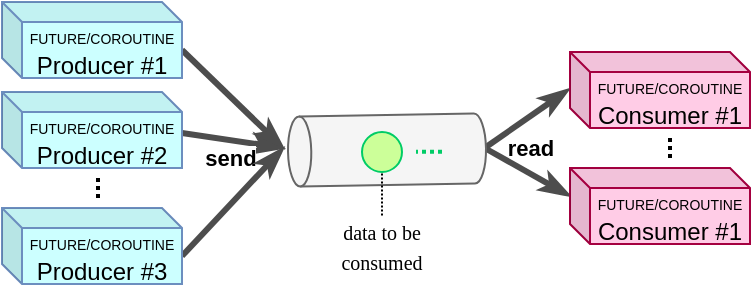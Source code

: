 <mxfile version="23.1.5" type="device" pages="6">
  <diagram id="aMwOTs6f9R6VMjx3bppE" name="Page-1">
    <mxGraphModel dx="555" dy="379" grid="1" gridSize="10" guides="1" tooltips="1" connect="1" arrows="1" fold="1" page="1" pageScale="1" pageWidth="1169" pageHeight="827" math="0" shadow="0">
      <root>
        <mxCell id="0" />
        <mxCell id="1" parent="0" />
        <mxCell id="mugfAPzPrLLupBdJbm17-26" value="" style="endArrow=classicThin;html=1;rounded=1;sketch=0;curved=0;entryX=0;entryY=0.5;entryDx=2.7;entryDy=0;entryPerimeter=0;exitX=1;exitY=0.5;exitDx=0;exitDy=0;strokeColor=#4D4D4D;strokeWidth=3;endFill=1;" parent="1" edge="1">
          <mxGeometry width="50" height="50" relative="1" as="geometry">
            <mxPoint x="282" y="222.5" as="sourcePoint" />
            <mxPoint x="332.7" y="230" as="targetPoint" />
          </mxGeometry>
        </mxCell>
        <mxCell id="mugfAPzPrLLupBdJbm17-11" value="" style="endArrow=classicThin;html=1;rounded=1;sketch=0;curved=0;entryX=0;entryY=0.5;entryDx=2.7;entryDy=0;entryPerimeter=0;exitX=0;exitY=0;exitDx=90;exitDy=24;exitPerimeter=0;strokeColor=#4D4D4D;strokeWidth=3;endFill=1;" parent="1" source="PeGZlQfUJxuQuzUFIjWj-1" edge="1">
          <mxGeometry width="50" height="50" relative="1" as="geometry">
            <mxPoint x="282" y="192.5" as="sourcePoint" />
            <mxPoint x="332.7" y="230" as="targetPoint" />
          </mxGeometry>
        </mxCell>
        <mxCell id="mugfAPzPrLLupBdJbm17-13" value="&lt;b&gt;send&lt;/b&gt;" style="edgeLabel;html=1;align=center;verticalAlign=middle;resizable=0;points=[];labelBackgroundColor=#FFFFFF;" parent="mugfAPzPrLLupBdJbm17-11" vertex="1" connectable="0">
          <mxGeometry x="-0.098" y="-1" relative="1" as="geometry">
            <mxPoint x="1" y="31" as="offset" />
          </mxGeometry>
        </mxCell>
        <mxCell id="mugfAPzPrLLupBdJbm17-15" value="" style="endArrow=classicThin;html=1;rounded=1;sketch=0;curved=0;entryX=-0.005;entryY=0.489;entryDx=0;entryDy=0;exitX=1;exitY=0.5;exitDx=-2.7;exitDy=0;exitPerimeter=0;entryPerimeter=0;strokeColor=#4D4D4D;strokeWidth=3;endFill=1;" parent="1" target="PeGZlQfUJxuQuzUFIjWj-4" edge="1">
          <mxGeometry width="50" height="50" relative="1" as="geometry">
            <mxPoint x="433.3" y="230" as="sourcePoint" />
            <mxPoint x="481.0" y="200.5" as="targetPoint" />
          </mxGeometry>
        </mxCell>
        <mxCell id="mugfAPzPrLLupBdJbm17-16" value="&lt;b&gt;read&lt;/b&gt;" style="edgeLabel;html=1;align=center;verticalAlign=middle;resizable=0;points=[];" parent="mugfAPzPrLLupBdJbm17-15" vertex="1" connectable="0">
          <mxGeometry x="-0.098" y="-1" relative="1" as="geometry">
            <mxPoint x="3" y="12" as="offset" />
          </mxGeometry>
        </mxCell>
        <mxCell id="mugfAPzPrLLupBdJbm17-21" style="rounded=0;sketch=0;orthogonalLoop=1;jettySize=auto;html=1;exitX=0;exitY=0;exitDx=0;exitDy=14;entryX=1;entryY=0.5;entryDx=-2.7;entryDy=0;entryPerimeter=0;startArrow=classicThin;startFill=1;endArrow=none;endFill=0;exitPerimeter=0;strokeColor=#4D4D4D;strokeWidth=3;" parent="1" source="PeGZlQfUJxuQuzUFIjWj-5" edge="1">
          <mxGeometry relative="1" as="geometry">
            <mxPoint x="481.0" y="247.5" as="sourcePoint" />
            <mxPoint x="433.3" y="230" as="targetPoint" />
          </mxGeometry>
        </mxCell>
        <mxCell id="mugfAPzPrLLupBdJbm17-22" value="" style="endArrow=none;dashed=1;html=1;rounded=0;sketch=0;dashPattern=1 1;strokeWidth=2;" parent="1" edge="1">
          <mxGeometry width="50" height="50" relative="1" as="geometry">
            <mxPoint x="526" y="225" as="sourcePoint" />
            <mxPoint x="526" y="235" as="targetPoint" />
          </mxGeometry>
        </mxCell>
        <mxCell id="mugfAPzPrLLupBdJbm17-25" value="" style="endArrow=none;dashed=1;html=1;rounded=0;sketch=0;dashPattern=1 1;strokeWidth=2;" parent="1" edge="1">
          <mxGeometry width="50" height="50" relative="1" as="geometry">
            <mxPoint x="240" y="245" as="sourcePoint" />
            <mxPoint x="240" y="255" as="targetPoint" />
          </mxGeometry>
        </mxCell>
        <mxCell id="mugfAPzPrLLupBdJbm17-28" value="" style="endArrow=classicThin;html=1;rounded=1;sketch=0;curved=0;entryX=0;entryY=0.5;entryDx=2.7;entryDy=0;entryPerimeter=0;exitX=0;exitY=0;exitDx=90;exitDy=24;exitPerimeter=0;strokeColor=#4D4D4D;strokeWidth=3;endFill=1;" parent="1" source="PeGZlQfUJxuQuzUFIjWj-3" edge="1">
          <mxGeometry width="50" height="50" relative="1" as="geometry">
            <mxPoint x="282" y="264.5" as="sourcePoint" />
            <mxPoint x="332.7" y="230" as="targetPoint" />
          </mxGeometry>
        </mxCell>
        <mxCell id="PeGZlQfUJxuQuzUFIjWj-1" value="&lt;font style=&quot;font-size: 7px;&quot;&gt;FUTURE/COROUTINE&lt;br&gt;&lt;/font&gt;Producer #1" style="shape=cube;whiteSpace=wrap;html=1;boundedLbl=1;backgroundOutline=1;darkOpacity=0.05;darkOpacity2=0.1;size=10;fillColor=#CCFFFF;strokeColor=#6c8ebf;" parent="1" vertex="1">
          <mxGeometry x="192" y="157" width="90" height="38" as="geometry" />
        </mxCell>
        <mxCell id="PeGZlQfUJxuQuzUFIjWj-2" value="&lt;font style=&quot;font-size: 7px;&quot;&gt;FUTURE/COROUTINE&lt;br style=&quot;&quot;&gt;&lt;/font&gt;Producer #2" style="shape=cube;whiteSpace=wrap;html=1;boundedLbl=1;backgroundOutline=1;darkOpacity=0.05;darkOpacity2=0.1;size=10;fillColor=#CCFFFF;strokeColor=#6c8ebf;" parent="1" vertex="1">
          <mxGeometry x="192" y="202" width="90" height="38" as="geometry" />
        </mxCell>
        <mxCell id="PeGZlQfUJxuQuzUFIjWj-3" value="&lt;font style=&quot;font-size: 7px;&quot;&gt;FUTURE/COROUTINE&lt;br style=&quot;border-color: var(--border-color);&quot;&gt;&lt;/font&gt;Producer #3" style="shape=cube;whiteSpace=wrap;html=1;boundedLbl=1;backgroundOutline=1;darkOpacity=0.05;darkOpacity2=0.1;size=10;fillColor=#CCFFFF;strokeColor=#6c8ebf;" parent="1" vertex="1">
          <mxGeometry x="192" y="260" width="90" height="38" as="geometry" />
        </mxCell>
        <mxCell id="PeGZlQfUJxuQuzUFIjWj-4" value="&lt;font style=&quot;&quot; color=&quot;#000000&quot;&gt;&lt;span style=&quot;font-size: 7px;&quot;&gt;FUTURE/COROUTINE&lt;/span&gt;&lt;br style=&quot;border-color: var(--border-color); font-size: 7px;&quot;&gt;&lt;font style=&quot;font-size: 12px;&quot;&gt;Consumer #1&lt;/font&gt;&lt;/font&gt;" style="shape=cube;whiteSpace=wrap;html=1;boundedLbl=1;backgroundOutline=1;darkOpacity=0.05;darkOpacity2=0.1;size=10;fillColor=#FFCCE6;strokeColor=#A50040;fontColor=#ffffff;" parent="1" vertex="1">
          <mxGeometry x="476" y="182" width="90" height="38" as="geometry" />
        </mxCell>
        <mxCell id="PeGZlQfUJxuQuzUFIjWj-5" value="&lt;font color=&quot;#000000&quot; style=&quot;font-size: 7px;&quot;&gt;FUTURE/COROUTINE&lt;br style=&quot;border-color: var(--border-color);&quot;&gt;&lt;/font&gt;&lt;font color=&quot;#000000&quot;&gt;Consumer #1&lt;/font&gt;" style="shape=cube;whiteSpace=wrap;html=1;boundedLbl=1;backgroundOutline=1;darkOpacity=0.05;darkOpacity2=0.1;size=10;fillColor=#FFCCE6;strokeColor=#A50040;fontColor=#ffffff;" parent="1" vertex="1">
          <mxGeometry x="476" y="240" width="90" height="38" as="geometry" />
        </mxCell>
        <mxCell id="PeGZlQfUJxuQuzUFIjWj-15" value="" style="endArrow=none;dashed=1;html=1;dashPattern=1 3;strokeWidth=2;rounded=0;strokeColor=#FFFF66;" parent="1" edge="1">
          <mxGeometry width="50" height="50" relative="1" as="geometry">
            <mxPoint x="423" y="230" as="sourcePoint" />
            <mxPoint x="403" y="230" as="targetPoint" />
          </mxGeometry>
        </mxCell>
        <mxCell id="PeGZlQfUJxuQuzUFIjWj-16" value="" style="shape=cylinder3;whiteSpace=wrap;html=1;boundedLbl=1;backgroundOutline=1;size=5.817;rotation=-91;fillColor=#f5f5f5;strokeColor=#666666;fontColor=#333333;" parent="1" vertex="1">
          <mxGeometry x="367" y="181.51" width="35" height="99" as="geometry" />
        </mxCell>
        <mxCell id="PeGZlQfUJxuQuzUFIjWj-20" value="" style="endArrow=none;dashed=1;html=1;rounded=0;sketch=0;dashPattern=1 1;strokeWidth=2;strokeColor=#00CC66;" parent="1" edge="1">
          <mxGeometry width="50" height="50" relative="1" as="geometry">
            <mxPoint x="412" y="231.84" as="sourcePoint" />
            <mxPoint x="399" y="231.84" as="targetPoint" />
          </mxGeometry>
        </mxCell>
        <mxCell id="PeGZlQfUJxuQuzUFIjWj-21" value="" style="ellipse;whiteSpace=wrap;html=1;aspect=fixed;fillColor=#CCFF99;strokeColor=#00CC66;fontColor=#ffffff;" parent="1" vertex="1">
          <mxGeometry x="372" y="222.01" width="20" height="20" as="geometry" />
        </mxCell>
        <mxCell id="PeGZlQfUJxuQuzUFIjWj-22" value="" style="endArrow=none;html=1;rounded=0;entryX=0.5;entryY=1;entryDx=0;entryDy=0;dashed=1;endFill=0;exitX=0.5;exitY=0;exitDx=0;exitDy=0;dashPattern=1 1;" parent="1" source="PeGZlQfUJxuQuzUFIjWj-23" target="PeGZlQfUJxuQuzUFIjWj-21" edge="1">
          <mxGeometry width="50" height="50" relative="1" as="geometry">
            <mxPoint x="380" y="270" as="sourcePoint" />
            <mxPoint x="400" y="220" as="targetPoint" />
          </mxGeometry>
        </mxCell>
        <mxCell id="PeGZlQfUJxuQuzUFIjWj-23" value="&lt;font face=&quot;Noteworthy&quot; style=&quot;font-size: 10px;&quot;&gt;data to be consumed&lt;/font&gt;" style="text;html=1;align=center;verticalAlign=middle;whiteSpace=wrap;rounded=0;" parent="1" vertex="1">
          <mxGeometry x="359.25" y="263.75" width="45.5" height="30.51" as="geometry" />
        </mxCell>
      </root>
    </mxGraphModel>
  </diagram>
  <diagram id="dkuJL8Y-XvwYFMWr1STm" name="Page-3">
    <mxGraphModel dx="231" dy="158" grid="1" gridSize="10" guides="1" tooltips="1" connect="1" arrows="1" fold="1" page="1" pageScale="1" pageWidth="1169" pageHeight="827" math="0" shadow="0">
      <root>
        <mxCell id="0" />
        <mxCell id="1" parent="0" />
        <mxCell id="S5WUE8nhtHYuLPIMrzxP-1" value="" style="shape=cylinder3;whiteSpace=wrap;html=1;boundedLbl=1;backgroundOutline=1;size=5.817;rotation=90;fillColor=#f5f5f5;strokeColor=#666666;fontColor=#333333;" vertex="1" parent="1">
          <mxGeometry x="354.67" y="316.44" width="25" height="42.88" as="geometry" />
        </mxCell>
        <mxCell id="S5WUE8nhtHYuLPIMrzxP-2" value="" style="ellipse;whiteSpace=wrap;html=1;aspect=fixed;fillColor=#CCFF99;strokeColor=#00CC66;fontColor=#ffffff;" vertex="1" parent="1">
          <mxGeometry x="357" y="330.25" width="14.49" height="14.49" as="geometry" />
        </mxCell>
        <mxCell id="S5WUE8nhtHYuLPIMrzxP-3" value="" style="endArrow=classic;html=1;rounded=0;entryX=0.5;entryY=1;entryDx=0;entryDy=0;entryPerimeter=0;strokeColor=#666666;" edge="1" parent="1" target="S5WUE8nhtHYuLPIMrzxP-1">
          <mxGeometry width="50" height="50" relative="1" as="geometry">
            <mxPoint x="320" y="338" as="sourcePoint" />
            <mxPoint x="340" y="334.39" as="targetPoint" />
          </mxGeometry>
        </mxCell>
        <mxCell id="S5WUE8nhtHYuLPIMrzxP-4" value="" style="endArrow=classic;html=1;rounded=0;entryX=0.5;entryY=1;entryDx=0;entryDy=0;entryPerimeter=0;strokeColor=#666666;" edge="1" parent="1">
          <mxGeometry width="50" height="50" relative="1" as="geometry">
            <mxPoint x="389" y="337.77" as="sourcePoint" />
            <mxPoint x="415" y="337.77" as="targetPoint" />
          </mxGeometry>
        </mxCell>
        <mxCell id="S5WUE8nhtHYuLPIMrzxP-5" value="&lt;font color=&quot;#666666&quot; style=&quot;font-size: 10px;&quot;&gt;read&lt;/font&gt;" style="text;html=1;align=center;verticalAlign=middle;whiteSpace=wrap;rounded=0;strokeColor=none;" vertex="1" parent="1">
          <mxGeometry x="390" y="320.44" width="35" height="6.44" as="geometry" />
        </mxCell>
        <mxCell id="S5WUE8nhtHYuLPIMrzxP-6" value="&lt;font color=&quot;#666666&quot; style=&quot;font-size: 10px;&quot;&gt;send&lt;/font&gt;" style="text;html=1;align=center;verticalAlign=middle;whiteSpace=wrap;rounded=0;" vertex="1" parent="1">
          <mxGeometry x="309" y="320.44" width="35" height="6.44" as="geometry" />
        </mxCell>
      </root>
    </mxGraphModel>
  </diagram>
  <diagram id="ZYsndDz7gpqxcJdE9nPb" name="Page-4">
    <mxGraphModel dx="1026" dy="702" grid="1" gridSize="10" guides="1" tooltips="1" connect="1" arrows="1" fold="1" page="1" pageScale="1" pageWidth="1169" pageHeight="827" math="0" shadow="0">
      <root>
        <mxCell id="0" />
        <mxCell id="1" parent="0" />
        <mxCell id="B0EftqGlRbw0pv3BSftF-1" value="" style="shape=cylinder3;whiteSpace=wrap;html=1;boundedLbl=1;backgroundOutline=1;size=5.817;rotation=90;fillColor=#f5f5f5;strokeColor=#666666;fontColor=#333333;" parent="1" vertex="1">
          <mxGeometry x="382.89" y="288.22" width="25" height="99.32" as="geometry" />
        </mxCell>
        <mxCell id="B0EftqGlRbw0pv3BSftF-2" value="" style="ellipse;whiteSpace=wrap;html=1;aspect=fixed;fillColor=#CCFF99;strokeColor=#00CC66;fontColor=#ffffff;" parent="1" vertex="1">
          <mxGeometry x="354" y="330.25" width="14.49" height="14.49" as="geometry" />
        </mxCell>
        <mxCell id="B0EftqGlRbw0pv3BSftF-3" value="" style="endArrow=classic;html=1;rounded=0;entryX=0.5;entryY=1;entryDx=0;entryDy=0;entryPerimeter=0;strokeColor=#666666;" parent="1" target="B0EftqGlRbw0pv3BSftF-1" edge="1">
          <mxGeometry width="50" height="50" relative="1" as="geometry">
            <mxPoint x="320" y="338" as="sourcePoint" />
            <mxPoint x="340" y="334.39" as="targetPoint" />
          </mxGeometry>
        </mxCell>
        <mxCell id="B0EftqGlRbw0pv3BSftF-4" value="" style="endArrow=classic;html=1;rounded=0;entryX=0.5;entryY=1;entryDx=0;entryDy=0;entryPerimeter=0;strokeColor=#666666;" parent="1" edge="1">
          <mxGeometry width="50" height="50" relative="1" as="geometry">
            <mxPoint x="445" y="337.77" as="sourcePoint" />
            <mxPoint x="471" y="337.77" as="targetPoint" />
          </mxGeometry>
        </mxCell>
        <mxCell id="B0EftqGlRbw0pv3BSftF-5" value="&lt;font color=&quot;#666666&quot; style=&quot;font-size: 10px;&quot;&gt;read&lt;/font&gt;" style="text;html=1;align=center;verticalAlign=middle;whiteSpace=wrap;rounded=0;strokeColor=none;" parent="1" vertex="1">
          <mxGeometry x="445" y="320.44" width="35" height="6.44" as="geometry" />
        </mxCell>
        <mxCell id="B0EftqGlRbw0pv3BSftF-6" value="&lt;font color=&quot;#666666&quot; style=&quot;font-size: 10px;&quot;&gt;send&lt;/font&gt;" style="text;html=1;align=center;verticalAlign=middle;whiteSpace=wrap;rounded=0;strokeColor=none;" parent="1" vertex="1">
          <mxGeometry x="309" y="320.44" width="35" height="6.44" as="geometry" />
        </mxCell>
        <mxCell id="B0EftqGlRbw0pv3BSftF-7" value="" style="ellipse;whiteSpace=wrap;html=1;aspect=fixed;fillColor=#CCFF99;strokeColor=#00CC66;fontColor=#ffffff;" parent="1" vertex="1">
          <mxGeometry x="372.51" y="330.25" width="14.49" height="14.49" as="geometry" />
        </mxCell>
        <mxCell id="B0EftqGlRbw0pv3BSftF-8" value="" style="ellipse;whiteSpace=wrap;html=1;aspect=fixed;fillColor=#CCFF99;strokeColor=#00CC66;fontColor=#ffffff;" parent="1" vertex="1">
          <mxGeometry x="413" y="330.25" width="14.49" height="14.49" as="geometry" />
        </mxCell>
        <mxCell id="B0EftqGlRbw0pv3BSftF-9" value="" style="endArrow=none;dashed=1;html=1;rounded=0;strokeColor=#00CC66;strokeWidth=2;dashPattern=1 2;" parent="1" edge="1">
          <mxGeometry width="50" height="50" relative="1" as="geometry">
            <mxPoint x="390" y="337.81" as="sourcePoint" />
            <mxPoint x="410" y="337.81" as="targetPoint" />
          </mxGeometry>
        </mxCell>
      </root>
    </mxGraphModel>
  </diagram>
  <diagram id="6zJ2f4vARmlE7h3YGb5d" name="Page-5">
    <mxGraphModel dx="1026" dy="702" grid="1" gridSize="10" guides="1" tooltips="1" connect="1" arrows="1" fold="1" page="1" pageScale="1" pageWidth="1169" pageHeight="827" math="0" shadow="0">
      <root>
        <mxCell id="0" />
        <mxCell id="1" parent="0" />
        <mxCell id="hzuygYEbYQQDeECkj7xH-1" value="" style="shape=cylinder3;whiteSpace=wrap;html=1;boundedLbl=1;backgroundOutline=1;size=5.817;rotation=90;fillColor=#f5f5f5;strokeColor=#666666;fontColor=#333333;" parent="1" vertex="1">
          <mxGeometry x="382.89" y="288.22" width="25" height="99.32" as="geometry" />
        </mxCell>
        <mxCell id="hzuygYEbYQQDeECkj7xH-2" value="" style="ellipse;whiteSpace=wrap;html=1;aspect=fixed;fillColor=#CCFF99;strokeColor=#00CC66;fontColor=#ffffff;" parent="1" vertex="1">
          <mxGeometry x="354" y="330.25" width="14.49" height="14.49" as="geometry" />
        </mxCell>
        <mxCell id="hzuygYEbYQQDeECkj7xH-3" value="" style="endArrow=classic;html=1;rounded=0;entryX=0.5;entryY=1;entryDx=0;entryDy=0;entryPerimeter=0;strokeColor=#666666;" parent="1" target="hzuygYEbYQQDeECkj7xH-1" edge="1">
          <mxGeometry width="50" height="50" relative="1" as="geometry">
            <mxPoint x="320" y="338" as="sourcePoint" />
            <mxPoint x="340" y="334.39" as="targetPoint" />
          </mxGeometry>
        </mxCell>
        <mxCell id="hzuygYEbYQQDeECkj7xH-4" value="" style="endArrow=classic;html=1;rounded=0;entryX=0.5;entryY=1;entryDx=0;entryDy=0;entryPerimeter=0;strokeColor=#666666;" parent="1" edge="1">
          <mxGeometry width="50" height="50" relative="1" as="geometry">
            <mxPoint x="445" y="337.77" as="sourcePoint" />
            <mxPoint x="471" y="337.77" as="targetPoint" />
          </mxGeometry>
        </mxCell>
        <mxCell id="hzuygYEbYQQDeECkj7xH-5" value="&lt;font color=&quot;#666666&quot; style=&quot;font-size: 10px;&quot;&gt;read&lt;/font&gt;" style="text;html=1;align=center;verticalAlign=middle;whiteSpace=wrap;rounded=0;strokeColor=none;" parent="1" vertex="1">
          <mxGeometry x="445" y="320.44" width="35" height="6.44" as="geometry" />
        </mxCell>
        <mxCell id="hzuygYEbYQQDeECkj7xH-6" value="&lt;font color=&quot;#666666&quot; style=&quot;font-size: 10px;&quot;&gt;send&lt;/font&gt;" style="text;html=1;align=center;verticalAlign=middle;whiteSpace=wrap;rounded=0;strokeColor=none;" parent="1" vertex="1">
          <mxGeometry x="309" y="320.44" width="35" height="6.44" as="geometry" />
        </mxCell>
        <mxCell id="hzuygYEbYQQDeECkj7xH-7" value="" style="ellipse;whiteSpace=wrap;html=1;aspect=fixed;fillColor=#CCFF99;strokeColor=#00CC66;fontColor=#ffffff;" parent="1" vertex="1">
          <mxGeometry x="372.51" y="330.25" width="14.49" height="14.49" as="geometry" />
        </mxCell>
        <mxCell id="hzuygYEbYQQDeECkj7xH-8" value="" style="ellipse;whiteSpace=wrap;html=1;aspect=fixed;fillColor=#CCFF99;strokeColor=#00CC66;fontColor=#ffffff;" parent="1" vertex="1">
          <mxGeometry x="413" y="330.25" width="14.49" height="14.49" as="geometry" />
        </mxCell>
        <mxCell id="j0LFeTs_ytReFwr6h8yA-1" value="" style="ellipse;whiteSpace=wrap;html=1;aspect=fixed;fillColor=#CCFF99;strokeColor=#00CC66;fontColor=#ffffff;" parent="1" vertex="1">
          <mxGeometry x="392.4" y="330.25" width="14.49" height="14.49" as="geometry" />
        </mxCell>
      </root>
    </mxGraphModel>
  </diagram>
  <diagram id="3a8hVjhjdrr7WiaXMhHX" name="Page-2">
    <mxGraphModel dx="1026" dy="702" grid="1" gridSize="10" guides="1" tooltips="1" connect="1" arrows="1" fold="1" page="1" pageScale="1" pageWidth="1169" pageHeight="827" math="0" shadow="0">
      <root>
        <mxCell id="0" />
        <mxCell id="1" parent="0" />
        <mxCell id="14MCil_7jfxg2Hh28OgQ-18" style="edgeStyle=orthogonalEdgeStyle;rounded=0;orthogonalLoop=1;jettySize=auto;html=1;entryX=0;entryY=0.5;entryDx=2.7;entryDy=0;entryPerimeter=0;" parent="1" source="J-YGsEJLAHpFyjtgHunB-54" target="5zWQOH64XqasBRFnEztx-10" edge="1">
          <mxGeometry relative="1" as="geometry">
            <mxPoint x="387.7" y="338" as="targetPoint" />
          </mxGeometry>
        </mxCell>
        <mxCell id="J-YGsEJLAHpFyjtgHunB-37" value="" style="sketch=0;outlineConnect=0;fontColor=#232F3E;gradientColor=none;fillColor=#4D4D4D;strokeColor=none;dashed=0;verticalLabelPosition=bottom;verticalAlign=top;align=center;html=1;fontSize=12;fontStyle=0;aspect=fixed;pointerEvents=1;shape=mxgraph.aws4.iot_thing_temperature_sensor;" parent="1" vertex="1">
          <mxGeometry x="221" y="250" width="30" height="30" as="geometry" />
        </mxCell>
        <mxCell id="J-YGsEJLAHpFyjtgHunB-38" value="" style="sketch=0;outlineConnect=0;fontColor=#232F3E;gradientColor=none;fillColor=#4D4D4D;strokeColor=none;dashed=0;verticalLabelPosition=bottom;verticalAlign=top;align=center;html=1;fontSize=12;fontStyle=0;aspect=fixed;pointerEvents=1;shape=mxgraph.aws4.iot_thing_temperature_sensor;" parent="1" vertex="1">
          <mxGeometry x="205" y="295" width="30" height="30" as="geometry" />
        </mxCell>
        <mxCell id="J-YGsEJLAHpFyjtgHunB-41" value="" style="aspect=fixed;perimeter=ellipsePerimeter;html=1;align=center;shadow=0;dashed=0;fontColor=#4277BB;labelBackgroundColor=#ffffff;fontSize=12;spacingTop=3;image;image=img/lib/ibm/users/sensor.svg;strokeColor=default;fillColor=#4D4D4D;" parent="1" vertex="1">
          <mxGeometry x="231" y="345" width="30" height="30" as="geometry" />
        </mxCell>
        <mxCell id="J-YGsEJLAHpFyjtgHunB-54" value="Sensor&lt;br&gt;Source" style="ellipse;shape=umlControl;whiteSpace=wrap;html=1;fontSize=9;strokeColor=default;fillColor=none;" parent="1" vertex="1">
          <mxGeometry x="290" y="275" width="50" height="60" as="geometry" />
        </mxCell>
        <mxCell id="J-YGsEJLAHpFyjtgHunB-58" value="" style="endArrow=none;dashed=1;html=1;dashPattern=1 3;strokeWidth=2;rounded=0;fontSize=9;" parent="1" edge="1">
          <mxGeometry width="50" height="50" relative="1" as="geometry">
            <mxPoint x="236" y="411" as="sourcePoint" />
            <mxPoint x="235.73" y="393" as="targetPoint" />
          </mxGeometry>
        </mxCell>
        <mxCell id="J-YGsEJLAHpFyjtgHunB-59" value="" style="endArrow=openThin;dashed=1;html=1;strokeWidth=2;fontSize=9;entryX=0.004;entryY=0.6;entryDx=0;entryDy=0;entryPerimeter=0;curved=1;dashPattern=1 2;endFill=0;" parent="1" source="J-YGsEJLAHpFyjtgHunB-37" target="J-YGsEJLAHpFyjtgHunB-54" edge="1">
          <mxGeometry width="50" height="50" relative="1" as="geometry">
            <mxPoint x="240" y="370" as="sourcePoint" />
            <mxPoint x="290" y="320" as="targetPoint" />
            <Array as="points">
              <mxPoint x="270" y="270" />
              <mxPoint x="250" y="310" />
            </Array>
          </mxGeometry>
        </mxCell>
        <mxCell id="J-YGsEJLAHpFyjtgHunB-60" value="" style="endArrow=openThin;dashed=1;html=1;strokeWidth=2;fontSize=9;curved=1;dashPattern=1 2;endFill=0;" parent="1" source="J-YGsEJLAHpFyjtgHunB-38" edge="1">
          <mxGeometry width="50" height="50" relative="1" as="geometry">
            <mxPoint x="220" y="308.143" as="sourcePoint" />
            <mxPoint x="290" y="311" as="targetPoint" />
            <Array as="points">
              <mxPoint x="240" y="311" />
              <mxPoint x="250" y="311" />
            </Array>
          </mxGeometry>
        </mxCell>
        <mxCell id="J-YGsEJLAHpFyjtgHunB-61" value="" style="endArrow=block;dashed=1;html=1;strokeWidth=2;fontSize=9;entryX=0.008;entryY=0.6;entryDx=0;entryDy=0;entryPerimeter=0;curved=1;dashPattern=1 2;endFill=1;exitX=0.5;exitY=0;exitDx=0;exitDy=0;" parent="1" source="J-YGsEJLAHpFyjtgHunB-41" target="J-YGsEJLAHpFyjtgHunB-54" edge="1">
          <mxGeometry width="50" height="50" relative="1" as="geometry">
            <mxPoint x="240" y="276.364" as="sourcePoint" />
            <mxPoint x="300.2" y="321" as="targetPoint" />
            <Array as="points">
              <mxPoint x="250" y="330" />
              <mxPoint x="260" y="310" />
            </Array>
          </mxGeometry>
        </mxCell>
        <mxCell id="14MCil_7jfxg2Hh28OgQ-8" value="" style="strokeWidth=1;outlineConnect=0;dashed=0;align=center;html=1;fontSize=8;shape=mxgraph.eip.channel_adapter;rotation=-90;" parent="1" vertex="1">
          <mxGeometry x="710.75" y="302" width="28" height="74" as="geometry" />
        </mxCell>
        <mxCell id="14MCil_7jfxg2Hh28OgQ-12" value="" style="strokeWidth=1;outlineConnect=0;dashed=0;align=center;html=1;fontSize=8;shape=mxgraph.eip.dataChannel;verticalLabelPosition=bottom;labelBackgroundColor=#ffffff;verticalAlign=top;" parent="1" vertex="1">
          <mxGeometry x="391" y="256" width="89" height="20" as="geometry" />
        </mxCell>
        <mxCell id="14MCil_7jfxg2Hh28OgQ-14" value="&lt;font style=&quot;font-size: 9px;&quot;&gt;Temperature&lt;/font&gt;" style="text;html=1;align=center;verticalAlign=middle;whiteSpace=wrap;rounded=0;" parent="1" vertex="1">
          <mxGeometry x="209" y="220" width="60" height="30" as="geometry" />
        </mxCell>
        <mxCell id="14MCil_7jfxg2Hh28OgQ-15" value="&lt;font style=&quot;font-size: 9px;&quot;&gt;Temperature&lt;/font&gt;" style="text;html=1;align=center;verticalAlign=middle;whiteSpace=wrap;rounded=0;" parent="1" vertex="1">
          <mxGeometry x="190" y="315" width="60" height="30" as="geometry" />
        </mxCell>
        <mxCell id="14MCil_7jfxg2Hh28OgQ-16" value="&lt;font style=&quot;font-size: 9px;&quot;&gt;Luminosity&lt;/font&gt;" style="text;html=1;align=center;verticalAlign=middle;whiteSpace=wrap;rounded=0;" parent="1" vertex="1">
          <mxGeometry x="216" y="365" width="60" height="30" as="geometry" />
        </mxCell>
        <mxCell id="14MCil_7jfxg2Hh28OgQ-17" style="edgeStyle=orthogonalEdgeStyle;rounded=0;orthogonalLoop=1;jettySize=auto;html=1;entryX=0;entryY=0.5;entryDx=2.7;entryDy=0;entryPerimeter=0;" parent="1" source="J-YGsEJLAHpFyjtgHunB-54" target="14MCil_7jfxg2Hh28OgQ-12" edge="1">
          <mxGeometry relative="1" as="geometry" />
        </mxCell>
        <mxCell id="14MCil_7jfxg2Hh28OgQ-27" value="&lt;font face=&quot;Courier New&quot; style=&quot;font-size: 9px;&quot;&gt;&lt;b&gt;groupBy&lt;/b&gt;&lt;/font&gt;" style="edgeLabel;html=1;align=center;verticalAlign=middle;resizable=0;points=[];" parent="14MCil_7jfxg2Hh28OgQ-17" vertex="1" connectable="0">
          <mxGeometry x="0.064" y="1" relative="1" as="geometry">
            <mxPoint y="22" as="offset" />
          </mxGeometry>
        </mxCell>
        <mxCell id="14MCil_7jfxg2Hh28OgQ-21" value="&lt;font style=&quot;font-size: 9px;&quot;&gt;&lt;b&gt;Multiplexer&lt;/b&gt;&lt;/font&gt;" style="text;html=1;align=center;verticalAlign=middle;whiteSpace=wrap;rounded=0;" parent="1" vertex="1">
          <mxGeometry x="697" y="326.5" width="55.5" height="25" as="geometry" />
        </mxCell>
        <mxCell id="14MCil_7jfxg2Hh28OgQ-22" value="" style="strokeWidth=1;outlineConnect=0;dashed=0;align=center;html=1;fontSize=8;shape=mxgraph.eip.dataChannel;verticalLabelPosition=bottom;labelBackgroundColor=#ffffff;verticalAlign=top;rotation=-180;" parent="1" vertex="1">
          <mxGeometry x="607" y="455" width="90" height="20" as="geometry" />
        </mxCell>
        <mxCell id="14MCil_7jfxg2Hh28OgQ-23" value="" style="strokeWidth=1;outlineConnect=0;dashed=0;align=center;html=1;fontSize=8;shape=mxgraph.eip.dataChannel;verticalLabelPosition=bottom;labelBackgroundColor=#ffffff;verticalAlign=top;rotation=-180;" parent="1" vertex="1">
          <mxGeometry x="607" y="389" width="90" height="20" as="geometry" />
        </mxCell>
        <mxCell id="14MCil_7jfxg2Hh28OgQ-24" style="edgeStyle=orthogonalEdgeStyle;rounded=0;orthogonalLoop=1;jettySize=auto;html=1;exitX=0;exitY=0.75;exitDx=0;exitDy=0;exitPerimeter=0;entryX=0;entryY=0.5;entryDx=2.7;entryDy=0;entryPerimeter=0;" parent="1" source="14MCil_7jfxg2Hh28OgQ-8" target="14MCil_7jfxg2Hh28OgQ-22" edge="1">
          <mxGeometry relative="1" as="geometry">
            <mxPoint x="740.71" y="357" as="sourcePoint" />
            <mxPoint x="698.01" y="469.5" as="targetPoint" />
            <Array as="points">
              <mxPoint x="735" y="353" />
              <mxPoint x="735" y="465" />
            </Array>
          </mxGeometry>
        </mxCell>
        <mxCell id="14MCil_7jfxg2Hh28OgQ-28" value="" style="strokeWidth=1;outlineConnect=0;dashed=0;align=center;html=1;fontSize=8;shape=mxgraph.eip.dataChannel;verticalLabelPosition=bottom;labelBackgroundColor=#ffffff;verticalAlign=top;" parent="1" vertex="1">
          <mxGeometry x="526" y="256" width="90" height="20" as="geometry" />
        </mxCell>
        <mxCell id="14MCil_7jfxg2Hh28OgQ-29" style="edgeStyle=orthogonalEdgeStyle;rounded=0;orthogonalLoop=1;jettySize=auto;html=1;exitX=1;exitY=0.5;exitDx=-2.7;exitDy=0;exitPerimeter=0;entryX=0;entryY=0.5;entryDx=2.7;entryDy=0;entryPerimeter=0;" parent="1" source="14MCil_7jfxg2Hh28OgQ-12" target="14MCil_7jfxg2Hh28OgQ-28" edge="1">
          <mxGeometry relative="1" as="geometry" />
        </mxCell>
        <mxCell id="14MCil_7jfxg2Hh28OgQ-30" value="&lt;font face=&quot;Courier New&quot; style=&quot;font-size: 9px;&quot;&gt;&lt;b&gt;buffer&lt;/b&gt;&lt;/font&gt;" style="edgeLabel;html=1;align=center;verticalAlign=middle;resizable=0;points=[];" parent="14MCil_7jfxg2Hh28OgQ-29" vertex="1" connectable="0">
          <mxGeometry x="-0.372" y="1" relative="1" as="geometry">
            <mxPoint x="6" as="offset" />
          </mxGeometry>
        </mxCell>
        <mxCell id="14MCil_7jfxg2Hh28OgQ-33" style="edgeStyle=orthogonalEdgeStyle;rounded=0;orthogonalLoop=1;jettySize=auto;html=1;entryX=1;entryY=0.5;entryDx=0;entryDy=0;entryPerimeter=0;exitX=1;exitY=0.5;exitDx=0;exitDy=0;" parent="1" source="14MCil_7jfxg2Hh28OgQ-35" target="14MCil_7jfxg2Hh28OgQ-8" edge="1">
          <mxGeometry relative="1" as="geometry">
            <mxPoint x="560" y="450" as="sourcePoint" />
          </mxGeometry>
        </mxCell>
        <mxCell id="14MCil_7jfxg2Hh28OgQ-35" value="" style="rounded=1;whiteSpace=wrap;html=1;dashed=1;fillColor=#fff2cc;strokeColor=#FF9933;opacity=30;" parent="1" vertex="1">
          <mxGeometry x="380" y="231" width="240" height="59" as="geometry" />
        </mxCell>
        <mxCell id="14MCil_7jfxg2Hh28OgQ-36" value="&lt;font size=&quot;1&quot; color=&quot;#cc6600&quot; style=&quot;&quot;&gt;&lt;i style=&quot;&quot;&gt;&lt;b style=&quot;font-size: 9px;&quot;&gt;pipeline of transformations&lt;/b&gt;&lt;/i&gt;&lt;/font&gt;" style="text;html=1;align=center;verticalAlign=middle;whiteSpace=wrap;rounded=0;" parent="1" vertex="1">
          <mxGeometry x="380" y="231" width="240" height="10" as="geometry" />
        </mxCell>
        <mxCell id="14MCil_7jfxg2Hh28OgQ-37" value="Lamps&lt;br&gt;Controller" style="ellipse;shape=umlControl;whiteSpace=wrap;html=1;fontSize=9;strokeColor=default;fillColor=none;" parent="1" vertex="1">
          <mxGeometry x="634" y="300" width="50" height="60" as="geometry" />
        </mxCell>
        <mxCell id="14MCil_7jfxg2Hh28OgQ-38" value="Thermostat" style="ellipse;shape=umlControl;whiteSpace=wrap;html=1;fontSize=9;strokeColor=default;fillColor=none;" parent="1" vertex="1">
          <mxGeometry x="545" y="365" width="50" height="60" as="geometry" />
        </mxCell>
        <mxCell id="14MCil_7jfxg2Hh28OgQ-39" value="Sensor&lt;br&gt;Health&lt;br&gt;Checker" style="ellipse;shape=umlControl;whiteSpace=wrap;html=1;fontSize=9;strokeColor=default;fillColor=none;" parent="1" vertex="1">
          <mxGeometry x="545" y="432" width="50" height="60" as="geometry" />
        </mxCell>
        <mxCell id="14MCil_7jfxg2Hh28OgQ-42" style="edgeStyle=orthogonalEdgeStyle;rounded=0;orthogonalLoop=1;jettySize=auto;html=1;exitX=0;exitY=0.25;exitDx=0;exitDy=0;exitPerimeter=0;entryX=0;entryY=0.5;entryDx=2.7;entryDy=0;entryPerimeter=0;" parent="1" source="14MCil_7jfxg2Hh28OgQ-8" target="14MCil_7jfxg2Hh28OgQ-23" edge="1">
          <mxGeometry relative="1" as="geometry">
            <mxPoint x="676" y="348" as="sourcePoint" />
            <mxPoint x="646" y="440" as="targetPoint" />
            <Array as="points">
              <mxPoint x="712" y="399" />
            </Array>
          </mxGeometry>
        </mxCell>
        <mxCell id="14MCil_7jfxg2Hh28OgQ-44" style="edgeStyle=orthogonalEdgeStyle;rounded=0;orthogonalLoop=1;jettySize=auto;html=1;exitX=1;exitY=0.5;exitDx=-2.7;exitDy=0;exitPerimeter=0;entryX=0.993;entryY=0.581;entryDx=0;entryDy=0;entryPerimeter=0;" parent="1" source="14MCil_7jfxg2Hh28OgQ-23" target="14MCil_7jfxg2Hh28OgQ-38" edge="1">
          <mxGeometry relative="1" as="geometry" />
        </mxCell>
        <mxCell id="14MCil_7jfxg2Hh28OgQ-45" style="edgeStyle=orthogonalEdgeStyle;rounded=0;orthogonalLoop=1;jettySize=auto;html=1;exitX=1;exitY=0.5;exitDx=-2.7;exitDy=0;exitPerimeter=0;entryX=0.993;entryY=0.545;entryDx=0;entryDy=0;entryPerimeter=0;" parent="1" source="14MCil_7jfxg2Hh28OgQ-22" target="14MCil_7jfxg2Hh28OgQ-39" edge="1">
          <mxGeometry relative="1" as="geometry" />
        </mxCell>
        <mxCell id="5zWQOH64XqasBRFnEztx-1" value="&lt;font size=&quot;1&quot; color=&quot;#cc6600&quot; style=&quot;&quot;&gt;&lt;i style=&quot;&quot;&gt;&lt;span style=&quot;font-size: 9px;&quot;&gt;temperature entries&lt;/span&gt;&lt;/i&gt;&lt;/font&gt;" style="text;html=1;align=center;verticalAlign=middle;whiteSpace=wrap;rounded=0;" parent="1" vertex="1">
          <mxGeometry x="380" y="279" width="240" height="10" as="geometry" />
        </mxCell>
        <mxCell id="5zWQOH64XqasBRFnEztx-10" value="" style="strokeWidth=1;outlineConnect=0;dashed=0;align=center;html=1;fontSize=8;shape=mxgraph.eip.dataChannel;verticalLabelPosition=bottom;labelBackgroundColor=#ffffff;verticalAlign=top;" parent="1" vertex="1">
          <mxGeometry x="391" y="326" width="89" height="20" as="geometry" />
        </mxCell>
        <mxCell id="5zWQOH64XqasBRFnEztx-11" value="" style="strokeWidth=1;outlineConnect=0;dashed=0;align=center;html=1;fontSize=8;shape=mxgraph.eip.dataChannel;verticalLabelPosition=bottom;labelBackgroundColor=#ffffff;verticalAlign=top;" parent="1" vertex="1">
          <mxGeometry x="526" y="326" width="90" height="20" as="geometry" />
        </mxCell>
        <mxCell id="5zWQOH64XqasBRFnEztx-12" style="edgeStyle=orthogonalEdgeStyle;rounded=0;orthogonalLoop=1;jettySize=auto;html=1;exitX=1;exitY=0.5;exitDx=-2.7;exitDy=0;exitPerimeter=0;entryX=0;entryY=0.5;entryDx=2.7;entryDy=0;entryPerimeter=0;" parent="1" source="5zWQOH64XqasBRFnEztx-10" target="5zWQOH64XqasBRFnEztx-11" edge="1">
          <mxGeometry relative="1" as="geometry" />
        </mxCell>
        <mxCell id="5zWQOH64XqasBRFnEztx-13" value="&lt;font face=&quot;Courier New&quot; style=&quot;font-size: 9px;&quot;&gt;&lt;b&gt;buffer&lt;/b&gt;&lt;/font&gt;" style="edgeLabel;html=1;align=center;verticalAlign=middle;resizable=0;points=[];" parent="5zWQOH64XqasBRFnEztx-12" vertex="1" connectable="0">
          <mxGeometry x="-0.372" y="1" relative="1" as="geometry">
            <mxPoint x="6" as="offset" />
          </mxGeometry>
        </mxCell>
        <mxCell id="5zWQOH64XqasBRFnEztx-14" value="" style="rounded=1;whiteSpace=wrap;html=1;dashed=1;fillColor=#d5e8d4;strokeColor=#82b366;opacity=30;" parent="1" vertex="1">
          <mxGeometry x="380" y="301" width="240" height="59" as="geometry" />
        </mxCell>
        <mxCell id="5zWQOH64XqasBRFnEztx-15" value="&lt;font color=&quot;#00994d&quot; size=&quot;1&quot; style=&quot;&quot;&gt;&lt;i style=&quot;&quot;&gt;&lt;b style=&quot;font-size: 9px;&quot;&gt;pipeline of transformations&lt;/b&gt;&lt;/i&gt;&lt;/font&gt;" style="text;html=1;align=center;verticalAlign=middle;whiteSpace=wrap;rounded=0;" parent="1" vertex="1">
          <mxGeometry x="380" y="301" width="240" height="10" as="geometry" />
        </mxCell>
        <mxCell id="5zWQOH64XqasBRFnEztx-16" value="&lt;font color=&quot;#00994d&quot; size=&quot;1&quot; style=&quot;&quot;&gt;&lt;i style=&quot;&quot;&gt;&lt;span style=&quot;font-size: 9px;&quot;&gt;luminosity entries&lt;/span&gt;&lt;/i&gt;&lt;/font&gt;" style="text;html=1;align=center;verticalAlign=middle;whiteSpace=wrap;rounded=0;" parent="1" vertex="1">
          <mxGeometry x="380" y="349" width="240" height="10" as="geometry" />
        </mxCell>
        <mxCell id="5zWQOH64XqasBRFnEztx-18" style="edgeStyle=orthogonalEdgeStyle;rounded=0;orthogonalLoop=1;jettySize=auto;html=1;exitX=1;exitY=0.5;exitDx=0;exitDy=0;entryX=0.039;entryY=0.509;entryDx=0;entryDy=0;entryPerimeter=0;" parent="1" source="5zWQOH64XqasBRFnEztx-14" target="14MCil_7jfxg2Hh28OgQ-37" edge="1">
          <mxGeometry relative="1" as="geometry" />
        </mxCell>
      </root>
    </mxGraphModel>
  </diagram>
  <diagram id="3oFWsIDmaG8c0l8H7Cng" name="Page-6">
    <mxGraphModel dx="570" dy="390" grid="1" gridSize="10" guides="1" tooltips="1" connect="1" arrows="1" fold="1" page="1" pageScale="1" pageWidth="1169" pageHeight="827" math="0" shadow="0">
      <root>
        <mxCell id="0" />
        <mxCell id="1" parent="0" />
        <mxCell id="_J7Wqo-3ou0FtKFLUaYN-4" style="rounded=0;orthogonalLoop=1;jettySize=auto;html=1;exitX=0.5;exitY=1;exitDx=0;exitDy=0;entryX=0.5;entryY=0;entryDx=0;entryDy=0;curved=1;" edge="1" parent="1" source="_J7Wqo-3ou0FtKFLUaYN-1" target="_J7Wqo-3ou0FtKFLUaYN-2">
          <mxGeometry relative="1" as="geometry">
            <Array as="points">
              <mxPoint x="430" y="230" />
              <mxPoint x="500" y="230" />
            </Array>
          </mxGeometry>
        </mxCell>
        <mxCell id="_J7Wqo-3ou0FtKFLUaYN-9" value="Child" style="edgeLabel;html=1;align=center;verticalAlign=middle;resizable=0;points=[];" vertex="1" connectable="0" parent="_J7Wqo-3ou0FtKFLUaYN-4">
          <mxGeometry x="0.005" relative="1" as="geometry">
            <mxPoint as="offset" />
          </mxGeometry>
        </mxCell>
        <mxCell id="_J7Wqo-3ou0FtKFLUaYN-7" style="edgeStyle=orthogonalEdgeStyle;rounded=0;orthogonalLoop=1;jettySize=auto;html=1;exitX=0.5;exitY=1;exitDx=0;exitDy=0;entryX=0.5;entryY=0;entryDx=0;entryDy=0;curved=1;" edge="1" parent="1" source="_J7Wqo-3ou0FtKFLUaYN-1" target="_J7Wqo-3ou0FtKFLUaYN-3">
          <mxGeometry relative="1" as="geometry">
            <Array as="points">
              <mxPoint x="425" y="230" />
              <mxPoint x="345" y="230" />
            </Array>
          </mxGeometry>
        </mxCell>
        <mxCell id="_J7Wqo-3ou0FtKFLUaYN-8" value="Child" style="edgeLabel;html=1;align=center;verticalAlign=middle;resizable=0;points=[];" vertex="1" connectable="0" parent="_J7Wqo-3ou0FtKFLUaYN-7">
          <mxGeometry x="0.017" y="2" relative="1" as="geometry">
            <mxPoint as="offset" />
          </mxGeometry>
        </mxCell>
        <mxCell id="_J7Wqo-3ou0FtKFLUaYN-1" value="Completion&lt;br&gt;Group" style="ellipse;whiteSpace=wrap;html=1;aspect=fixed;" vertex="1" parent="1">
          <mxGeometry x="390" y="150" width="70" height="70" as="geometry" />
        </mxCell>
        <mxCell id="_J7Wqo-3ou0FtKFLUaYN-2" value="Completion&lt;br&gt;Group" style="ellipse;whiteSpace=wrap;html=1;aspect=fixed;" vertex="1" parent="1">
          <mxGeometry x="470" y="250" width="70" height="70" as="geometry" />
        </mxCell>
        <mxCell id="_J7Wqo-3ou0FtKFLUaYN-3" value="Completion Group" style="ellipse;whiteSpace=wrap;html=1;aspect=fixed;" vertex="1" parent="1">
          <mxGeometry x="310" y="250" width="70" height="70" as="geometry" />
        </mxCell>
        <mxCell id="_J7Wqo-3ou0FtKFLUaYN-12" style="rounded=0;orthogonalLoop=1;jettySize=auto;html=1;exitX=0.5;exitY=1;exitDx=0;exitDy=0;entryX=0.5;entryY=0;entryDx=0;entryDy=0;curved=1;" edge="1" parent="1" target="_J7Wqo-3ou0FtKFLUaYN-16">
          <mxGeometry relative="1" as="geometry">
            <mxPoint x="505" y="320" as="sourcePoint" />
            <Array as="points">
              <mxPoint x="510" y="330" />
              <mxPoint x="580" y="330" />
            </Array>
          </mxGeometry>
        </mxCell>
        <mxCell id="_J7Wqo-3ou0FtKFLUaYN-13" value="Child" style="edgeLabel;html=1;align=center;verticalAlign=middle;resizable=0;points=[];" vertex="1" connectable="0" parent="_J7Wqo-3ou0FtKFLUaYN-12">
          <mxGeometry x="0.005" relative="1" as="geometry">
            <mxPoint as="offset" />
          </mxGeometry>
        </mxCell>
        <mxCell id="_J7Wqo-3ou0FtKFLUaYN-14" style="edgeStyle=orthogonalEdgeStyle;rounded=0;orthogonalLoop=1;jettySize=auto;html=1;exitX=0.5;exitY=1;exitDx=0;exitDy=0;entryX=0.5;entryY=0;entryDx=0;entryDy=0;curved=1;" edge="1" parent="1" target="_J7Wqo-3ou0FtKFLUaYN-17">
          <mxGeometry relative="1" as="geometry">
            <mxPoint x="505" y="320" as="sourcePoint" />
            <Array as="points">
              <mxPoint x="505" y="330" />
              <mxPoint x="425" y="330" />
            </Array>
          </mxGeometry>
        </mxCell>
        <mxCell id="_J7Wqo-3ou0FtKFLUaYN-15" value="Child" style="edgeLabel;html=1;align=center;verticalAlign=middle;resizable=0;points=[];" vertex="1" connectable="0" parent="_J7Wqo-3ou0FtKFLUaYN-14">
          <mxGeometry x="0.017" y="2" relative="1" as="geometry">
            <mxPoint as="offset" />
          </mxGeometry>
        </mxCell>
        <mxCell id="_J7Wqo-3ou0FtKFLUaYN-16" value="Completion Group" style="ellipse;whiteSpace=wrap;html=1;aspect=fixed;" vertex="1" parent="1">
          <mxGeometry x="550" y="350" width="70" height="70" as="geometry" />
        </mxCell>
        <mxCell id="_J7Wqo-3ou0FtKFLUaYN-17" value="Completion Group" style="ellipse;whiteSpace=wrap;html=1;aspect=fixed;" vertex="1" parent="1">
          <mxGeometry x="390" y="350" width="70" height="70" as="geometry" />
        </mxCell>
        <mxCell id="_J7Wqo-3ou0FtKFLUaYN-19" style="edgeStyle=orthogonalEdgeStyle;rounded=0;orthogonalLoop=1;jettySize=auto;html=1;entryX=0.5;entryY=0;entryDx=0;entryDy=0;dashed=1;" edge="1" parent="1" source="_J7Wqo-3ou0FtKFLUaYN-18" target="_J7Wqo-3ou0FtKFLUaYN-1">
          <mxGeometry relative="1" as="geometry" />
        </mxCell>
        <mxCell id="_J7Wqo-3ou0FtKFLUaYN-20" value="owns" style="edgeLabel;html=1;align=center;verticalAlign=middle;resizable=0;points=[];" vertex="1" connectable="0" parent="_J7Wqo-3ou0FtKFLUaYN-19">
          <mxGeometry x="0.484" relative="1" as="geometry">
            <mxPoint y="-10" as="offset" />
          </mxGeometry>
        </mxCell>
        <mxCell id="_J7Wqo-3ou0FtKFLUaYN-18" value="Async Context" style="text;html=1;align=center;verticalAlign=middle;whiteSpace=wrap;rounded=0;" vertex="1" parent="1">
          <mxGeometry x="372.5" y="104" width="105" height="12" as="geometry" />
        </mxCell>
      </root>
    </mxGraphModel>
  </diagram>
</mxfile>
